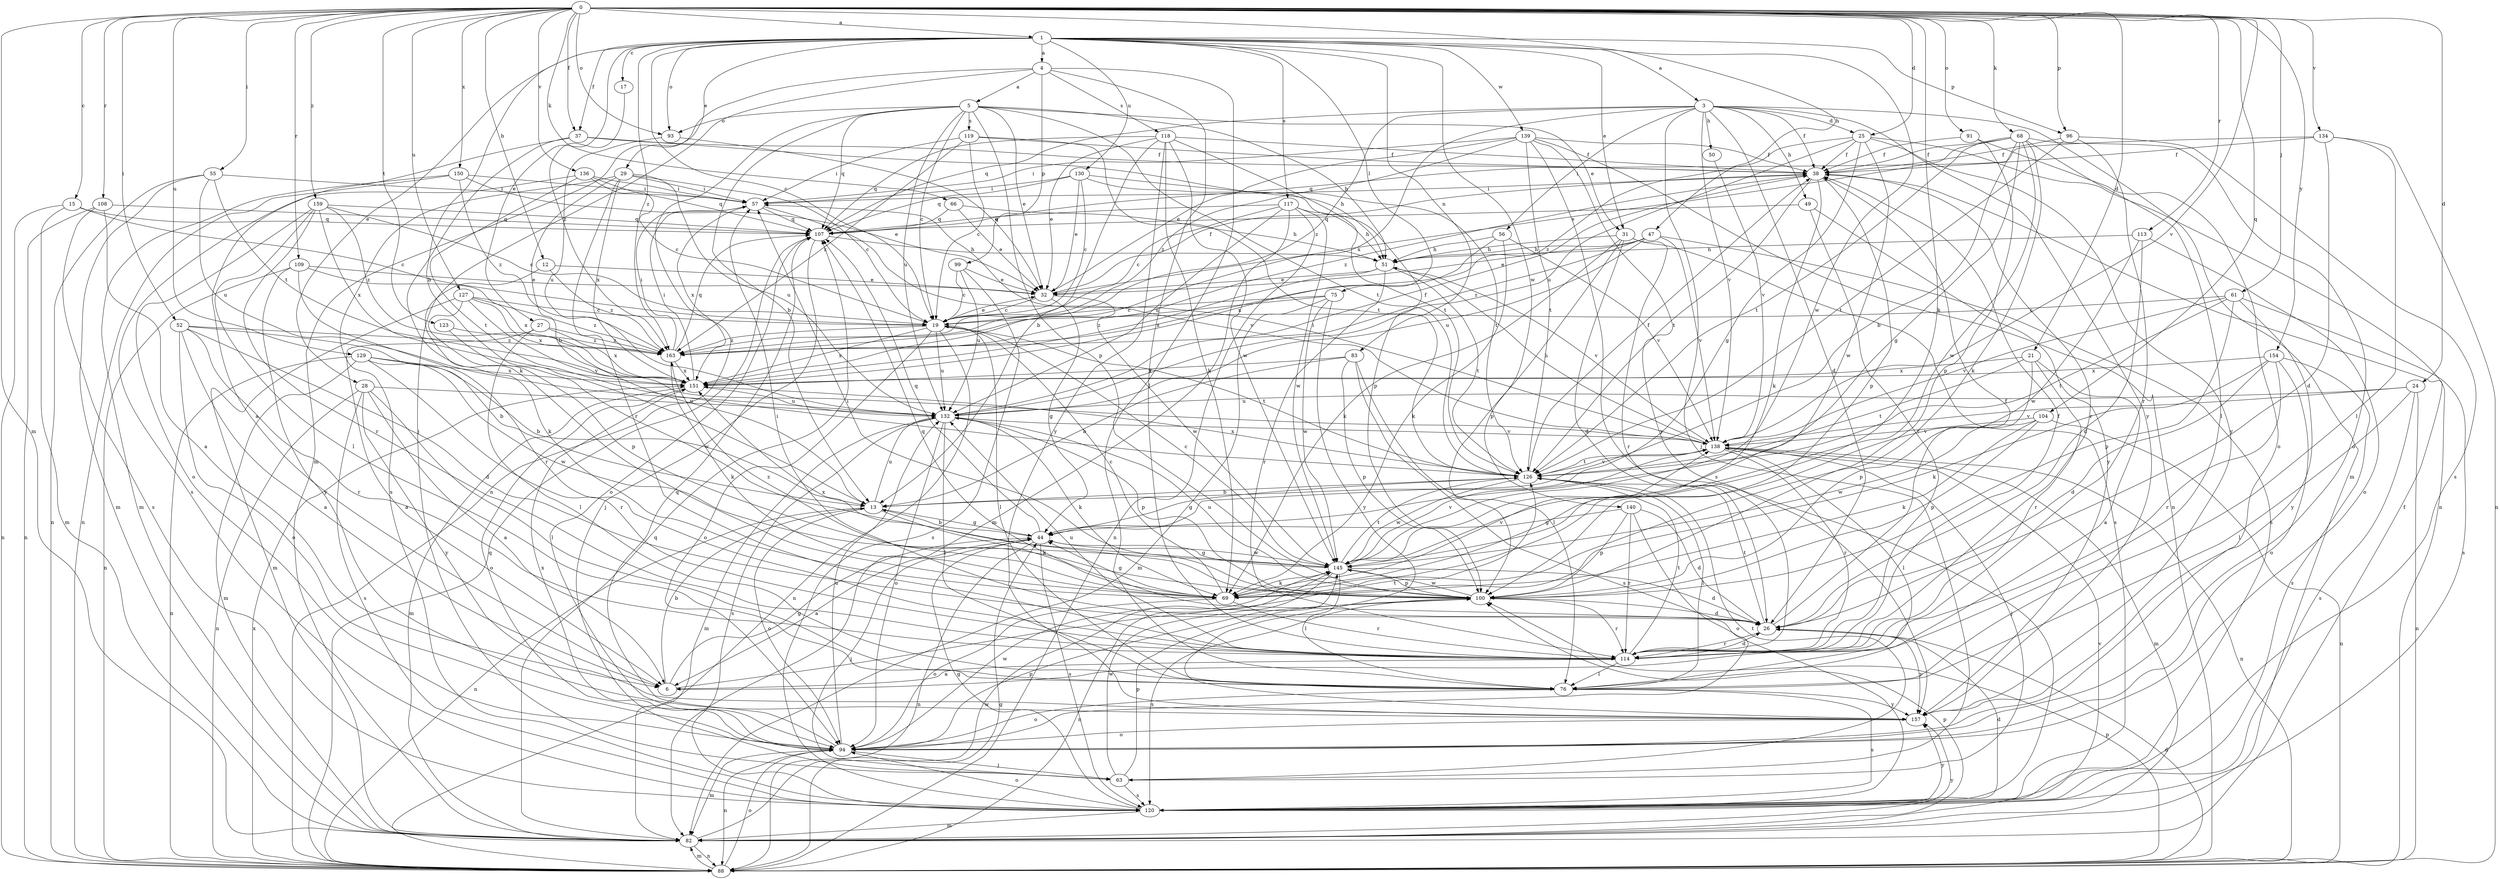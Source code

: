 strict digraph  {
0;
1;
3;
4;
5;
6;
12;
13;
15;
17;
19;
21;
24;
25;
26;
27;
28;
29;
31;
32;
37;
38;
44;
47;
49;
50;
51;
52;
55;
56;
57;
61;
63;
66;
68;
69;
75;
76;
82;
83;
88;
91;
93;
94;
96;
99;
100;
104;
107;
108;
109;
113;
114;
117;
118;
119;
120;
123;
126;
127;
129;
130;
132;
134;
136;
138;
139;
140;
145;
150;
151;
154;
157;
159;
163;
0 -> 1  [label=a];
0 -> 12  [label=b];
0 -> 15  [label=c];
0 -> 21  [label=d];
0 -> 24  [label=d];
0 -> 25  [label=d];
0 -> 37  [label=f];
0 -> 47  [label=h];
0 -> 52  [label=i];
0 -> 55  [label=i];
0 -> 61  [label=j];
0 -> 66  [label=k];
0 -> 68  [label=k];
0 -> 69  [label=k];
0 -> 82  [label=m];
0 -> 91  [label=o];
0 -> 93  [label=o];
0 -> 96  [label=p];
0 -> 104  [label=q];
0 -> 108  [label=r];
0 -> 109  [label=r];
0 -> 113  [label=r];
0 -> 123  [label=t];
0 -> 127  [label=u];
0 -> 129  [label=u];
0 -> 134  [label=v];
0 -> 136  [label=v];
0 -> 138  [label=v];
0 -> 150  [label=x];
0 -> 154  [label=y];
0 -> 159  [label=z];
1 -> 3  [label=a];
1 -> 4  [label=a];
1 -> 13  [label=b];
1 -> 17  [label=c];
1 -> 19  [label=c];
1 -> 27  [label=e];
1 -> 28  [label=e];
1 -> 29  [label=e];
1 -> 31  [label=e];
1 -> 37  [label=f];
1 -> 75  [label=l];
1 -> 83  [label=n];
1 -> 93  [label=o];
1 -> 96  [label=p];
1 -> 117  [label=s];
1 -> 130  [label=u];
1 -> 139  [label=w];
1 -> 140  [label=w];
1 -> 145  [label=w];
1 -> 163  [label=z];
3 -> 25  [label=d];
3 -> 26  [label=d];
3 -> 38  [label=f];
3 -> 49  [label=h];
3 -> 50  [label=h];
3 -> 56  [label=i];
3 -> 63  [label=j];
3 -> 82  [label=m];
3 -> 107  [label=q];
3 -> 138  [label=v];
3 -> 151  [label=x];
3 -> 157  [label=y];
3 -> 163  [label=z];
4 -> 5  [label=a];
4 -> 63  [label=j];
4 -> 76  [label=l];
4 -> 82  [label=m];
4 -> 99  [label=p];
4 -> 114  [label=r];
4 -> 118  [label=s];
5 -> 13  [label=b];
5 -> 19  [label=c];
5 -> 31  [label=e];
5 -> 32  [label=e];
5 -> 51  [label=h];
5 -> 88  [label=n];
5 -> 93  [label=o];
5 -> 100  [label=p];
5 -> 107  [label=q];
5 -> 119  [label=s];
5 -> 126  [label=t];
5 -> 132  [label=u];
6 -> 13  [label=b];
6 -> 44  [label=g];
6 -> 126  [label=t];
12 -> 32  [label=e];
12 -> 69  [label=k];
12 -> 163  [label=z];
13 -> 44  [label=g];
13 -> 69  [label=k];
13 -> 88  [label=n];
13 -> 94  [label=o];
13 -> 132  [label=u];
15 -> 19  [label=c];
15 -> 82  [label=m];
15 -> 88  [label=n];
15 -> 107  [label=q];
17 -> 163  [label=z];
19 -> 32  [label=e];
19 -> 76  [label=l];
19 -> 88  [label=n];
19 -> 94  [label=o];
19 -> 126  [label=t];
19 -> 132  [label=u];
19 -> 151  [label=x];
19 -> 163  [label=z];
21 -> 6  [label=a];
21 -> 100  [label=p];
21 -> 114  [label=r];
21 -> 126  [label=t];
21 -> 151  [label=x];
24 -> 76  [label=l];
24 -> 88  [label=n];
24 -> 120  [label=s];
24 -> 132  [label=u];
24 -> 138  [label=v];
25 -> 38  [label=f];
25 -> 44  [label=g];
25 -> 88  [label=n];
25 -> 132  [label=u];
25 -> 145  [label=w];
25 -> 157  [label=y];
25 -> 163  [label=z];
26 -> 38  [label=f];
26 -> 57  [label=i];
26 -> 107  [label=q];
26 -> 114  [label=r];
26 -> 126  [label=t];
26 -> 157  [label=y];
27 -> 6  [label=a];
27 -> 76  [label=l];
27 -> 151  [label=x];
27 -> 163  [label=z];
28 -> 6  [label=a];
28 -> 76  [label=l];
28 -> 88  [label=n];
28 -> 120  [label=s];
28 -> 132  [label=u];
28 -> 157  [label=y];
29 -> 13  [label=b];
29 -> 19  [label=c];
29 -> 57  [label=i];
29 -> 114  [label=r];
29 -> 120  [label=s];
29 -> 132  [label=u];
29 -> 151  [label=x];
31 -> 26  [label=d];
31 -> 51  [label=h];
31 -> 69  [label=k];
31 -> 100  [label=p];
31 -> 114  [label=r];
31 -> 120  [label=s];
32 -> 19  [label=c];
32 -> 38  [label=f];
32 -> 44  [label=g];
32 -> 145  [label=w];
37 -> 6  [label=a];
37 -> 38  [label=f];
37 -> 51  [label=h];
37 -> 69  [label=k];
38 -> 57  [label=i];
38 -> 69  [label=k];
38 -> 100  [label=p];
38 -> 114  [label=r];
38 -> 126  [label=t];
38 -> 163  [label=z];
44 -> 6  [label=a];
44 -> 13  [label=b];
44 -> 63  [label=j];
44 -> 88  [label=n];
44 -> 107  [label=q];
44 -> 120  [label=s];
44 -> 145  [label=w];
47 -> 32  [label=e];
47 -> 51  [label=h];
47 -> 120  [label=s];
47 -> 132  [label=u];
47 -> 138  [label=v];
47 -> 163  [label=z];
49 -> 107  [label=q];
49 -> 114  [label=r];
49 -> 157  [label=y];
50 -> 138  [label=v];
51 -> 32  [label=e];
51 -> 114  [label=r];
51 -> 126  [label=t];
51 -> 138  [label=v];
51 -> 151  [label=x];
52 -> 6  [label=a];
52 -> 13  [label=b];
52 -> 26  [label=d];
52 -> 94  [label=o];
52 -> 114  [label=r];
52 -> 163  [label=z];
55 -> 57  [label=i];
55 -> 82  [label=m];
55 -> 88  [label=n];
55 -> 132  [label=u];
55 -> 151  [label=t];
56 -> 51  [label=h];
56 -> 69  [label=k];
56 -> 138  [label=v];
56 -> 151  [label=x];
57 -> 107  [label=q];
57 -> 138  [label=v];
57 -> 151  [label=x];
61 -> 19  [label=c];
61 -> 100  [label=p];
61 -> 120  [label=s];
61 -> 126  [label=t];
61 -> 138  [label=v];
61 -> 157  [label=y];
63 -> 100  [label=p];
63 -> 120  [label=s];
63 -> 126  [label=t];
63 -> 145  [label=w];
66 -> 32  [label=e];
66 -> 51  [label=h];
66 -> 107  [label=q];
68 -> 13  [label=b];
68 -> 32  [label=e];
68 -> 38  [label=f];
68 -> 44  [label=g];
68 -> 69  [label=k];
68 -> 76  [label=l];
68 -> 94  [label=o];
68 -> 126  [label=t];
68 -> 145  [label=w];
69 -> 19  [label=c];
69 -> 44  [label=g];
69 -> 94  [label=o];
69 -> 114  [label=r];
69 -> 138  [label=v];
69 -> 163  [label=z];
75 -> 19  [label=c];
75 -> 82  [label=m];
75 -> 145  [label=w];
75 -> 157  [label=y];
75 -> 163  [label=z];
76 -> 94  [label=o];
76 -> 120  [label=s];
76 -> 157  [label=y];
82 -> 38  [label=f];
82 -> 88  [label=n];
82 -> 100  [label=p];
82 -> 107  [label=q];
82 -> 138  [label=v];
82 -> 145  [label=w];
82 -> 157  [label=y];
83 -> 13  [label=b];
83 -> 76  [label=l];
83 -> 100  [label=p];
83 -> 120  [label=s];
83 -> 151  [label=x];
88 -> 26  [label=d];
88 -> 44  [label=g];
88 -> 82  [label=m];
88 -> 94  [label=o];
88 -> 100  [label=p];
88 -> 107  [label=q];
88 -> 151  [label=x];
91 -> 38  [label=f];
91 -> 94  [label=o];
91 -> 100  [label=p];
93 -> 32  [label=e];
93 -> 132  [label=u];
94 -> 63  [label=j];
94 -> 82  [label=m];
94 -> 88  [label=n];
94 -> 100  [label=p];
94 -> 107  [label=q];
94 -> 132  [label=u];
94 -> 145  [label=w];
94 -> 151  [label=x];
96 -> 38  [label=f];
96 -> 114  [label=r];
96 -> 120  [label=s];
96 -> 126  [label=t];
99 -> 19  [label=c];
99 -> 32  [label=e];
99 -> 120  [label=s];
99 -> 132  [label=u];
100 -> 26  [label=d];
100 -> 57  [label=i];
100 -> 114  [label=r];
100 -> 120  [label=s];
100 -> 132  [label=u];
100 -> 145  [label=w];
100 -> 151  [label=x];
104 -> 69  [label=k];
104 -> 88  [label=n];
104 -> 100  [label=p];
104 -> 138  [label=v];
104 -> 145  [label=w];
107 -> 51  [label=h];
107 -> 63  [label=j];
107 -> 94  [label=o];
108 -> 6  [label=a];
108 -> 88  [label=n];
108 -> 107  [label=q];
108 -> 120  [label=s];
109 -> 32  [label=e];
109 -> 88  [label=n];
109 -> 114  [label=r];
109 -> 151  [label=x];
109 -> 157  [label=y];
113 -> 26  [label=d];
113 -> 51  [label=h];
113 -> 94  [label=o];
113 -> 145  [label=w];
114 -> 6  [label=a];
114 -> 26  [label=d];
114 -> 38  [label=f];
114 -> 76  [label=l];
114 -> 126  [label=t];
114 -> 132  [label=u];
117 -> 19  [label=c];
117 -> 51  [label=h];
117 -> 82  [label=m];
117 -> 88  [label=n];
117 -> 107  [label=q];
117 -> 132  [label=u];
117 -> 145  [label=w];
118 -> 13  [label=b];
118 -> 32  [label=e];
118 -> 38  [label=f];
118 -> 69  [label=k];
118 -> 107  [label=q];
118 -> 126  [label=t];
118 -> 145  [label=w];
118 -> 157  [label=y];
119 -> 19  [label=c];
119 -> 38  [label=f];
119 -> 57  [label=i];
119 -> 126  [label=t];
119 -> 163  [label=z];
120 -> 26  [label=d];
120 -> 44  [label=g];
120 -> 82  [label=m];
120 -> 94  [label=o];
120 -> 157  [label=y];
123 -> 145  [label=w];
123 -> 163  [label=z];
126 -> 13  [label=b];
126 -> 38  [label=f];
126 -> 44  [label=g];
126 -> 76  [label=l];
126 -> 138  [label=v];
126 -> 145  [label=w];
126 -> 151  [label=x];
127 -> 19  [label=c];
127 -> 82  [label=m];
127 -> 100  [label=p];
127 -> 138  [label=v];
127 -> 151  [label=x];
127 -> 163  [label=z];
129 -> 13  [label=b];
129 -> 82  [label=m];
129 -> 88  [label=n];
129 -> 114  [label=r];
129 -> 145  [label=w];
129 -> 151  [label=x];
130 -> 19  [label=c];
130 -> 32  [label=e];
130 -> 57  [label=i];
130 -> 100  [label=p];
130 -> 107  [label=q];
130 -> 126  [label=t];
132 -> 38  [label=f];
132 -> 69  [label=k];
132 -> 76  [label=l];
132 -> 82  [label=m];
132 -> 94  [label=o];
132 -> 100  [label=p];
132 -> 120  [label=s];
132 -> 138  [label=v];
134 -> 26  [label=d];
134 -> 38  [label=f];
134 -> 76  [label=l];
134 -> 88  [label=n];
134 -> 107  [label=q];
136 -> 19  [label=c];
136 -> 57  [label=i];
136 -> 107  [label=q];
136 -> 120  [label=s];
136 -> 126  [label=t];
138 -> 51  [label=h];
138 -> 57  [label=i];
138 -> 63  [label=j];
138 -> 76  [label=l];
138 -> 82  [label=m];
138 -> 88  [label=n];
138 -> 114  [label=r];
138 -> 126  [label=t];
139 -> 32  [label=e];
139 -> 38  [label=f];
139 -> 57  [label=i];
139 -> 88  [label=n];
139 -> 120  [label=s];
139 -> 126  [label=t];
139 -> 157  [label=y];
139 -> 163  [label=z];
140 -> 26  [label=d];
140 -> 44  [label=g];
140 -> 94  [label=o];
140 -> 100  [label=p];
140 -> 114  [label=r];
145 -> 19  [label=c];
145 -> 26  [label=d];
145 -> 44  [label=g];
145 -> 69  [label=k];
145 -> 76  [label=l];
145 -> 88  [label=n];
145 -> 100  [label=p];
145 -> 126  [label=t];
145 -> 138  [label=v];
150 -> 32  [label=e];
150 -> 57  [label=i];
150 -> 82  [label=m];
150 -> 88  [label=n];
150 -> 163  [label=z];
151 -> 57  [label=i];
151 -> 82  [label=m];
151 -> 94  [label=o];
151 -> 132  [label=u];
154 -> 26  [label=d];
154 -> 69  [label=k];
154 -> 94  [label=o];
154 -> 114  [label=r];
154 -> 120  [label=s];
154 -> 151  [label=x];
157 -> 94  [label=o];
159 -> 19  [label=c];
159 -> 76  [label=l];
159 -> 94  [label=o];
159 -> 107  [label=q];
159 -> 114  [label=r];
159 -> 151  [label=x];
159 -> 163  [label=z];
163 -> 57  [label=i];
163 -> 69  [label=k];
163 -> 107  [label=q];
163 -> 151  [label=x];
}
